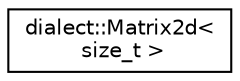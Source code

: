 digraph "Graphical Class Hierarchy"
{
  edge [fontname="Helvetica",fontsize="10",labelfontname="Helvetica",labelfontsize="10"];
  node [fontname="Helvetica",fontsize="10",shape=record];
  rankdir="LR";
  Node0 [label="dialect::Matrix2d\<\l size_t \>",height=0.2,width=0.4,color="black", fillcolor="white", style="filled",URL="$structdialect_1_1Matrix2d.html"];
}
